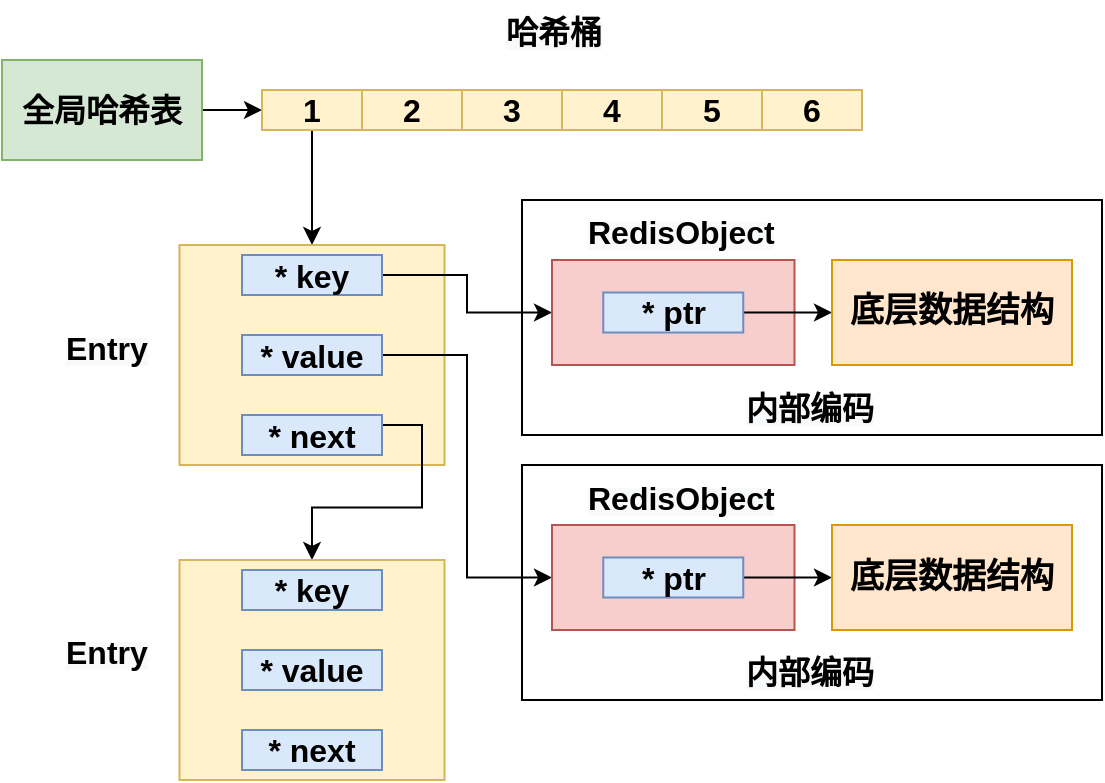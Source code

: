 <mxfile version="15.2.7" type="device"><diagram id="RgsZTek6gQinD-_xoxyj" name="第 1 页"><mxGraphModel dx="1422" dy="822" grid="1" gridSize="10" guides="1" tooltips="1" connect="1" arrows="1" fold="1" page="1" pageScale="1" pageWidth="827" pageHeight="1169" math="0" shadow="0"><root><mxCell id="0"/><mxCell id="1" parent="0"/><mxCell id="yTzAn_u17chxxjNUjFJl-35" value="" style="rounded=0;whiteSpace=wrap;html=1;" vertex="1" parent="1"><mxGeometry x="280" y="200" width="290" height="117.5" as="geometry"/></mxCell><mxCell id="yTzAn_u17chxxjNUjFJl-34" value="" style="rounded=0;whiteSpace=wrap;html=1;" vertex="1" parent="1"><mxGeometry x="280" y="332.5" width="290" height="117.5" as="geometry"/></mxCell><mxCell id="yTzAn_u17chxxjNUjFJl-8" style="edgeStyle=orthogonalEdgeStyle;rounded=0;orthogonalLoop=1;jettySize=auto;html=1;exitX=1;exitY=0.5;exitDx=0;exitDy=0;entryX=0;entryY=0.5;entryDx=0;entryDy=0;" edge="1" parent="1" source="yTzAn_u17chxxjNUjFJl-1" target="yTzAn_u17chxxjNUjFJl-2"><mxGeometry relative="1" as="geometry"/></mxCell><mxCell id="yTzAn_u17chxxjNUjFJl-1" value="&lt;b&gt;&lt;font style=&quot;font-size: 16px&quot;&gt;全局哈希表&lt;/font&gt;&lt;/b&gt;" style="rounded=0;whiteSpace=wrap;html=1;fillColor=#d5e8d4;strokeColor=#82b366;" vertex="1" parent="1"><mxGeometry x="20" y="130" width="100" height="50" as="geometry"/></mxCell><mxCell id="yTzAn_u17chxxjNUjFJl-11" style="edgeStyle=orthogonalEdgeStyle;rounded=0;orthogonalLoop=1;jettySize=auto;html=1;exitX=0.5;exitY=1;exitDx=0;exitDy=0;entryX=0.5;entryY=0;entryDx=0;entryDy=0;" edge="1" parent="1" source="yTzAn_u17chxxjNUjFJl-2" target="yTzAn_u17chxxjNUjFJl-10"><mxGeometry relative="1" as="geometry"/></mxCell><mxCell id="yTzAn_u17chxxjNUjFJl-2" value="&lt;b&gt;&lt;font style=&quot;font-size: 16px&quot;&gt;1&lt;/font&gt;&lt;/b&gt;" style="rounded=0;whiteSpace=wrap;html=1;fillColor=#fff2cc;strokeColor=#d6b656;" vertex="1" parent="1"><mxGeometry x="150" y="145" width="50" height="20" as="geometry"/></mxCell><mxCell id="yTzAn_u17chxxjNUjFJl-3" value="&lt;b&gt;&lt;font style=&quot;font-size: 16px&quot;&gt;2&lt;/font&gt;&lt;/b&gt;" style="rounded=0;whiteSpace=wrap;html=1;fillColor=#fff2cc;strokeColor=#d6b656;" vertex="1" parent="1"><mxGeometry x="200" y="145" width="50" height="20" as="geometry"/></mxCell><mxCell id="yTzAn_u17chxxjNUjFJl-4" value="&lt;b&gt;&lt;font style=&quot;font-size: 16px&quot;&gt;3&lt;/font&gt;&lt;/b&gt;" style="rounded=0;whiteSpace=wrap;html=1;fillColor=#fff2cc;strokeColor=#d6b656;" vertex="1" parent="1"><mxGeometry x="250" y="145" width="50" height="20" as="geometry"/></mxCell><mxCell id="yTzAn_u17chxxjNUjFJl-5" value="&lt;b&gt;&lt;font style=&quot;font-size: 16px&quot;&gt;4&lt;/font&gt;&lt;/b&gt;" style="rounded=0;whiteSpace=wrap;html=1;fillColor=#fff2cc;strokeColor=#d6b656;" vertex="1" parent="1"><mxGeometry x="300" y="145" width="50" height="20" as="geometry"/></mxCell><mxCell id="yTzAn_u17chxxjNUjFJl-6" value="&lt;b&gt;&lt;font style=&quot;font-size: 16px&quot;&gt;5&lt;/font&gt;&lt;/b&gt;" style="rounded=0;whiteSpace=wrap;html=1;fillColor=#fff2cc;strokeColor=#d6b656;" vertex="1" parent="1"><mxGeometry x="350" y="145" width="50" height="20" as="geometry"/></mxCell><mxCell id="yTzAn_u17chxxjNUjFJl-7" value="&lt;b&gt;&lt;font style=&quot;font-size: 16px&quot;&gt;6&lt;/font&gt;&lt;/b&gt;" style="rounded=0;whiteSpace=wrap;html=1;fillColor=#fff2cc;strokeColor=#d6b656;" vertex="1" parent="1"><mxGeometry x="400" y="145" width="50" height="20" as="geometry"/></mxCell><mxCell id="yTzAn_u17chxxjNUjFJl-9" value="&lt;b style=&quot;color: rgb(0 , 0 , 0) ; font-family: &amp;#34;helvetica&amp;#34; ; font-size: 12px ; font-style: normal ; letter-spacing: normal ; text-align: center ; text-indent: 0px ; text-transform: none ; word-spacing: 0px ; background-color: rgb(248 , 249 , 250)&quot;&gt;&lt;font style=&quot;font-size: 16px&quot;&gt;哈希桶&lt;/font&gt;&lt;/b&gt;" style="text;whiteSpace=wrap;html=1;" vertex="1" parent="1"><mxGeometry x="270" y="100" width="110" height="30" as="geometry"/></mxCell><mxCell id="yTzAn_u17chxxjNUjFJl-10" value="" style="rounded=0;whiteSpace=wrap;html=1;fillColor=#fff2cc;strokeColor=#d6b656;" vertex="1" parent="1"><mxGeometry x="108.75" y="222.5" width="132.5" height="110" as="geometry"/></mxCell><mxCell id="yTzAn_u17chxxjNUjFJl-12" value="&lt;b style=&quot;color: rgb(0, 0, 0); font-family: helvetica; font-size: 12px; font-style: normal; letter-spacing: normal; text-align: center; text-indent: 0px; text-transform: none; word-spacing: 0px; background-color: rgb(248, 249, 250);&quot;&gt;&lt;font style=&quot;font-size: 16px&quot;&gt;Entry&lt;/font&gt;&lt;/b&gt;" style="text;whiteSpace=wrap;html=1;" vertex="1" parent="1"><mxGeometry x="50" y="257.5" width="70" height="30" as="geometry"/></mxCell><mxCell id="yTzAn_u17chxxjNUjFJl-27" style="edgeStyle=orthogonalEdgeStyle;rounded=0;orthogonalLoop=1;jettySize=auto;html=1;exitX=1;exitY=0.5;exitDx=0;exitDy=0;entryX=0;entryY=0.5;entryDx=0;entryDy=0;" edge="1" parent="1" source="yTzAn_u17chxxjNUjFJl-13" target="yTzAn_u17chxxjNUjFJl-22"><mxGeometry relative="1" as="geometry"/></mxCell><mxCell id="yTzAn_u17chxxjNUjFJl-13" value="&lt;b&gt;&lt;font style=&quot;font-size: 16px&quot;&gt;* key&lt;/font&gt;&lt;/b&gt;" style="rounded=0;whiteSpace=wrap;html=1;fillColor=#dae8fc;strokeColor=#6c8ebf;" vertex="1" parent="1"><mxGeometry x="140" y="227.5" width="70" height="20" as="geometry"/></mxCell><mxCell id="yTzAn_u17chxxjNUjFJl-33" style="edgeStyle=orthogonalEdgeStyle;rounded=0;orthogonalLoop=1;jettySize=auto;html=1;exitX=1;exitY=0.5;exitDx=0;exitDy=0;entryX=0;entryY=0.5;entryDx=0;entryDy=0;" edge="1" parent="1" source="yTzAn_u17chxxjNUjFJl-14" target="yTzAn_u17chxxjNUjFJl-28"><mxGeometry relative="1" as="geometry"/></mxCell><mxCell id="yTzAn_u17chxxjNUjFJl-14" value="&lt;b&gt;&lt;font style=&quot;font-size: 16px&quot;&gt;* value&lt;/font&gt;&lt;/b&gt;" style="rounded=0;whiteSpace=wrap;html=1;fillColor=#dae8fc;strokeColor=#6c8ebf;" vertex="1" parent="1"><mxGeometry x="140" y="267.5" width="70" height="20" as="geometry"/></mxCell><mxCell id="yTzAn_u17chxxjNUjFJl-20" style="edgeStyle=orthogonalEdgeStyle;rounded=0;orthogonalLoop=1;jettySize=auto;html=1;exitX=1;exitY=0.25;exitDx=0;exitDy=0;entryX=0.5;entryY=0;entryDx=0;entryDy=0;" edge="1" parent="1" source="yTzAn_u17chxxjNUjFJl-15" target="yTzAn_u17chxxjNUjFJl-16"><mxGeometry relative="1" as="geometry"/></mxCell><mxCell id="yTzAn_u17chxxjNUjFJl-15" value="&lt;b&gt;&lt;font style=&quot;font-size: 16px&quot;&gt;* next&lt;/font&gt;&lt;/b&gt;" style="rounded=0;whiteSpace=wrap;html=1;fillColor=#dae8fc;strokeColor=#6c8ebf;" vertex="1" parent="1"><mxGeometry x="140" y="307.5" width="70" height="20" as="geometry"/></mxCell><mxCell id="yTzAn_u17chxxjNUjFJl-16" value="" style="rounded=0;whiteSpace=wrap;html=1;fillColor=#fff2cc;strokeColor=#d6b656;" vertex="1" parent="1"><mxGeometry x="108.75" y="380" width="132.5" height="110" as="geometry"/></mxCell><mxCell id="yTzAn_u17chxxjNUjFJl-17" value="&lt;b&gt;&lt;font style=&quot;font-size: 16px&quot;&gt;* key&lt;/font&gt;&lt;/b&gt;" style="rounded=0;whiteSpace=wrap;html=1;fillColor=#dae8fc;strokeColor=#6c8ebf;" vertex="1" parent="1"><mxGeometry x="140" y="385" width="70" height="20" as="geometry"/></mxCell><mxCell id="yTzAn_u17chxxjNUjFJl-18" value="&lt;b&gt;&lt;font style=&quot;font-size: 16px&quot;&gt;* value&lt;/font&gt;&lt;/b&gt;" style="rounded=0;whiteSpace=wrap;html=1;fillColor=#dae8fc;strokeColor=#6c8ebf;" vertex="1" parent="1"><mxGeometry x="140" y="425" width="70" height="20" as="geometry"/></mxCell><mxCell id="yTzAn_u17chxxjNUjFJl-19" value="&lt;b&gt;&lt;font style=&quot;font-size: 16px&quot;&gt;* next&lt;/font&gt;&lt;/b&gt;" style="rounded=0;whiteSpace=wrap;html=1;fillColor=#dae8fc;strokeColor=#6c8ebf;" vertex="1" parent="1"><mxGeometry x="140" y="465" width="70" height="20" as="geometry"/></mxCell><mxCell id="yTzAn_u17chxxjNUjFJl-21" value="&lt;b style=&quot;color: rgb(0, 0, 0); font-family: helvetica; font-size: 12px; font-style: normal; letter-spacing: normal; text-align: center; text-indent: 0px; text-transform: none; word-spacing: 0px; background-color: rgb(248, 249, 250);&quot;&gt;&lt;font style=&quot;font-size: 16px&quot;&gt;Entry&lt;/font&gt;&lt;/b&gt;" style="text;whiteSpace=wrap;html=1;" vertex="1" parent="1"><mxGeometry x="50" y="410" width="70" height="30" as="geometry"/></mxCell><mxCell id="yTzAn_u17chxxjNUjFJl-22" value="" style="rounded=0;whiteSpace=wrap;html=1;fillColor=#f8cecc;strokeColor=#b85450;" vertex="1" parent="1"><mxGeometry x="295" y="230" width="121.25" height="52.5" as="geometry"/></mxCell><mxCell id="yTzAn_u17chxxjNUjFJl-23" value="&lt;b style=&quot;color: rgb(0 , 0 , 0) ; font-family: &amp;#34;helvetica&amp;#34; ; font-size: 12px ; font-style: normal ; letter-spacing: normal ; text-align: center ; text-indent: 0px ; text-transform: none ; word-spacing: 0px ; background-color: rgb(248 , 249 , 250)&quot;&gt;&lt;font style=&quot;font-size: 16px&quot;&gt;RedisObject&lt;/font&gt;&lt;/b&gt;" style="text;whiteSpace=wrap;html=1;" vertex="1" parent="1"><mxGeometry x="310.62" y="200" width="70" height="30" as="geometry"/></mxCell><mxCell id="yTzAn_u17chxxjNUjFJl-26" style="edgeStyle=orthogonalEdgeStyle;rounded=0;orthogonalLoop=1;jettySize=auto;html=1;exitX=1;exitY=0.5;exitDx=0;exitDy=0;entryX=0;entryY=0.5;entryDx=0;entryDy=0;" edge="1" parent="1" source="yTzAn_u17chxxjNUjFJl-24" target="yTzAn_u17chxxjNUjFJl-25"><mxGeometry relative="1" as="geometry"/></mxCell><mxCell id="yTzAn_u17chxxjNUjFJl-24" value="&lt;b&gt;&lt;font style=&quot;font-size: 16px&quot;&gt;* ptr&lt;/font&gt;&lt;/b&gt;" style="rounded=0;whiteSpace=wrap;html=1;fillColor=#dae8fc;strokeColor=#6c8ebf;" vertex="1" parent="1"><mxGeometry x="320.63" y="246.25" width="70" height="20" as="geometry"/></mxCell><mxCell id="yTzAn_u17chxxjNUjFJl-25" value="&lt;b&gt;&lt;font style=&quot;font-size: 17px&quot;&gt;底层数据结构&lt;/font&gt;&lt;/b&gt;" style="rounded=0;whiteSpace=wrap;html=1;fillColor=#ffe6cc;strokeColor=#d79b00;" vertex="1" parent="1"><mxGeometry x="435" y="230" width="120" height="52.5" as="geometry"/></mxCell><mxCell id="yTzAn_u17chxxjNUjFJl-28" value="" style="rounded=0;whiteSpace=wrap;html=1;fillColor=#f8cecc;strokeColor=#b85450;" vertex="1" parent="1"><mxGeometry x="295" y="362.5" width="121.25" height="52.5" as="geometry"/></mxCell><mxCell id="yTzAn_u17chxxjNUjFJl-29" value="&lt;b style=&quot;color: rgb(0 , 0 , 0) ; font-family: &amp;#34;helvetica&amp;#34; ; font-size: 12px ; font-style: normal ; letter-spacing: normal ; text-align: center ; text-indent: 0px ; text-transform: none ; word-spacing: 0px ; background-color: rgb(248 , 249 , 250)&quot;&gt;&lt;font style=&quot;font-size: 16px&quot;&gt;RedisObject&lt;/font&gt;&lt;/b&gt;" style="text;whiteSpace=wrap;html=1;" vertex="1" parent="1"><mxGeometry x="310.62" y="332.5" width="70" height="30" as="geometry"/></mxCell><mxCell id="yTzAn_u17chxxjNUjFJl-30" style="edgeStyle=orthogonalEdgeStyle;rounded=0;orthogonalLoop=1;jettySize=auto;html=1;exitX=1;exitY=0.5;exitDx=0;exitDy=0;entryX=0;entryY=0.5;entryDx=0;entryDy=0;" edge="1" parent="1" source="yTzAn_u17chxxjNUjFJl-31" target="yTzAn_u17chxxjNUjFJl-32"><mxGeometry relative="1" as="geometry"/></mxCell><mxCell id="yTzAn_u17chxxjNUjFJl-31" value="&lt;b&gt;&lt;font style=&quot;font-size: 16px&quot;&gt;* ptr&lt;/font&gt;&lt;/b&gt;" style="rounded=0;whiteSpace=wrap;html=1;fillColor=#dae8fc;strokeColor=#6c8ebf;" vertex="1" parent="1"><mxGeometry x="320.63" y="378.75" width="70" height="20" as="geometry"/></mxCell><mxCell id="yTzAn_u17chxxjNUjFJl-32" value="&lt;b&gt;&lt;font style=&quot;font-size: 17px&quot;&gt;底层数据结构&lt;/font&gt;&lt;/b&gt;" style="rounded=0;whiteSpace=wrap;html=1;fillColor=#ffe6cc;strokeColor=#d79b00;" vertex="1" parent="1"><mxGeometry x="435" y="362.5" width="120" height="52.5" as="geometry"/></mxCell><mxCell id="yTzAn_u17chxxjNUjFJl-36" value="&lt;b style=&quot;color: rgb(0 , 0 , 0) ; font-family: &amp;#34;helvetica&amp;#34; ; font-size: 12px ; font-style: normal ; letter-spacing: normal ; text-align: center ; text-indent: 0px ; text-transform: none ; word-spacing: 0px ; background-color: rgb(248 , 249 , 250)&quot;&gt;&lt;font style=&quot;font-size: 16px&quot;&gt;内部编码&lt;/font&gt;&lt;/b&gt;" style="text;whiteSpace=wrap;html=1;" vertex="1" parent="1"><mxGeometry x="390" y="287.5" width="70" height="30" as="geometry"/></mxCell><mxCell id="yTzAn_u17chxxjNUjFJl-37" value="&lt;b style=&quot;color: rgb(0 , 0 , 0) ; font-family: &amp;#34;helvetica&amp;#34; ; font-size: 12px ; font-style: normal ; letter-spacing: normal ; text-align: center ; text-indent: 0px ; text-transform: none ; word-spacing: 0px ; background-color: rgb(248 , 249 , 250)&quot;&gt;&lt;font style=&quot;font-size: 16px&quot;&gt;内部编码&lt;/font&gt;&lt;/b&gt;" style="text;whiteSpace=wrap;html=1;" vertex="1" parent="1"><mxGeometry x="390" y="420" width="70" height="30" as="geometry"/></mxCell></root></mxGraphModel></diagram></mxfile>